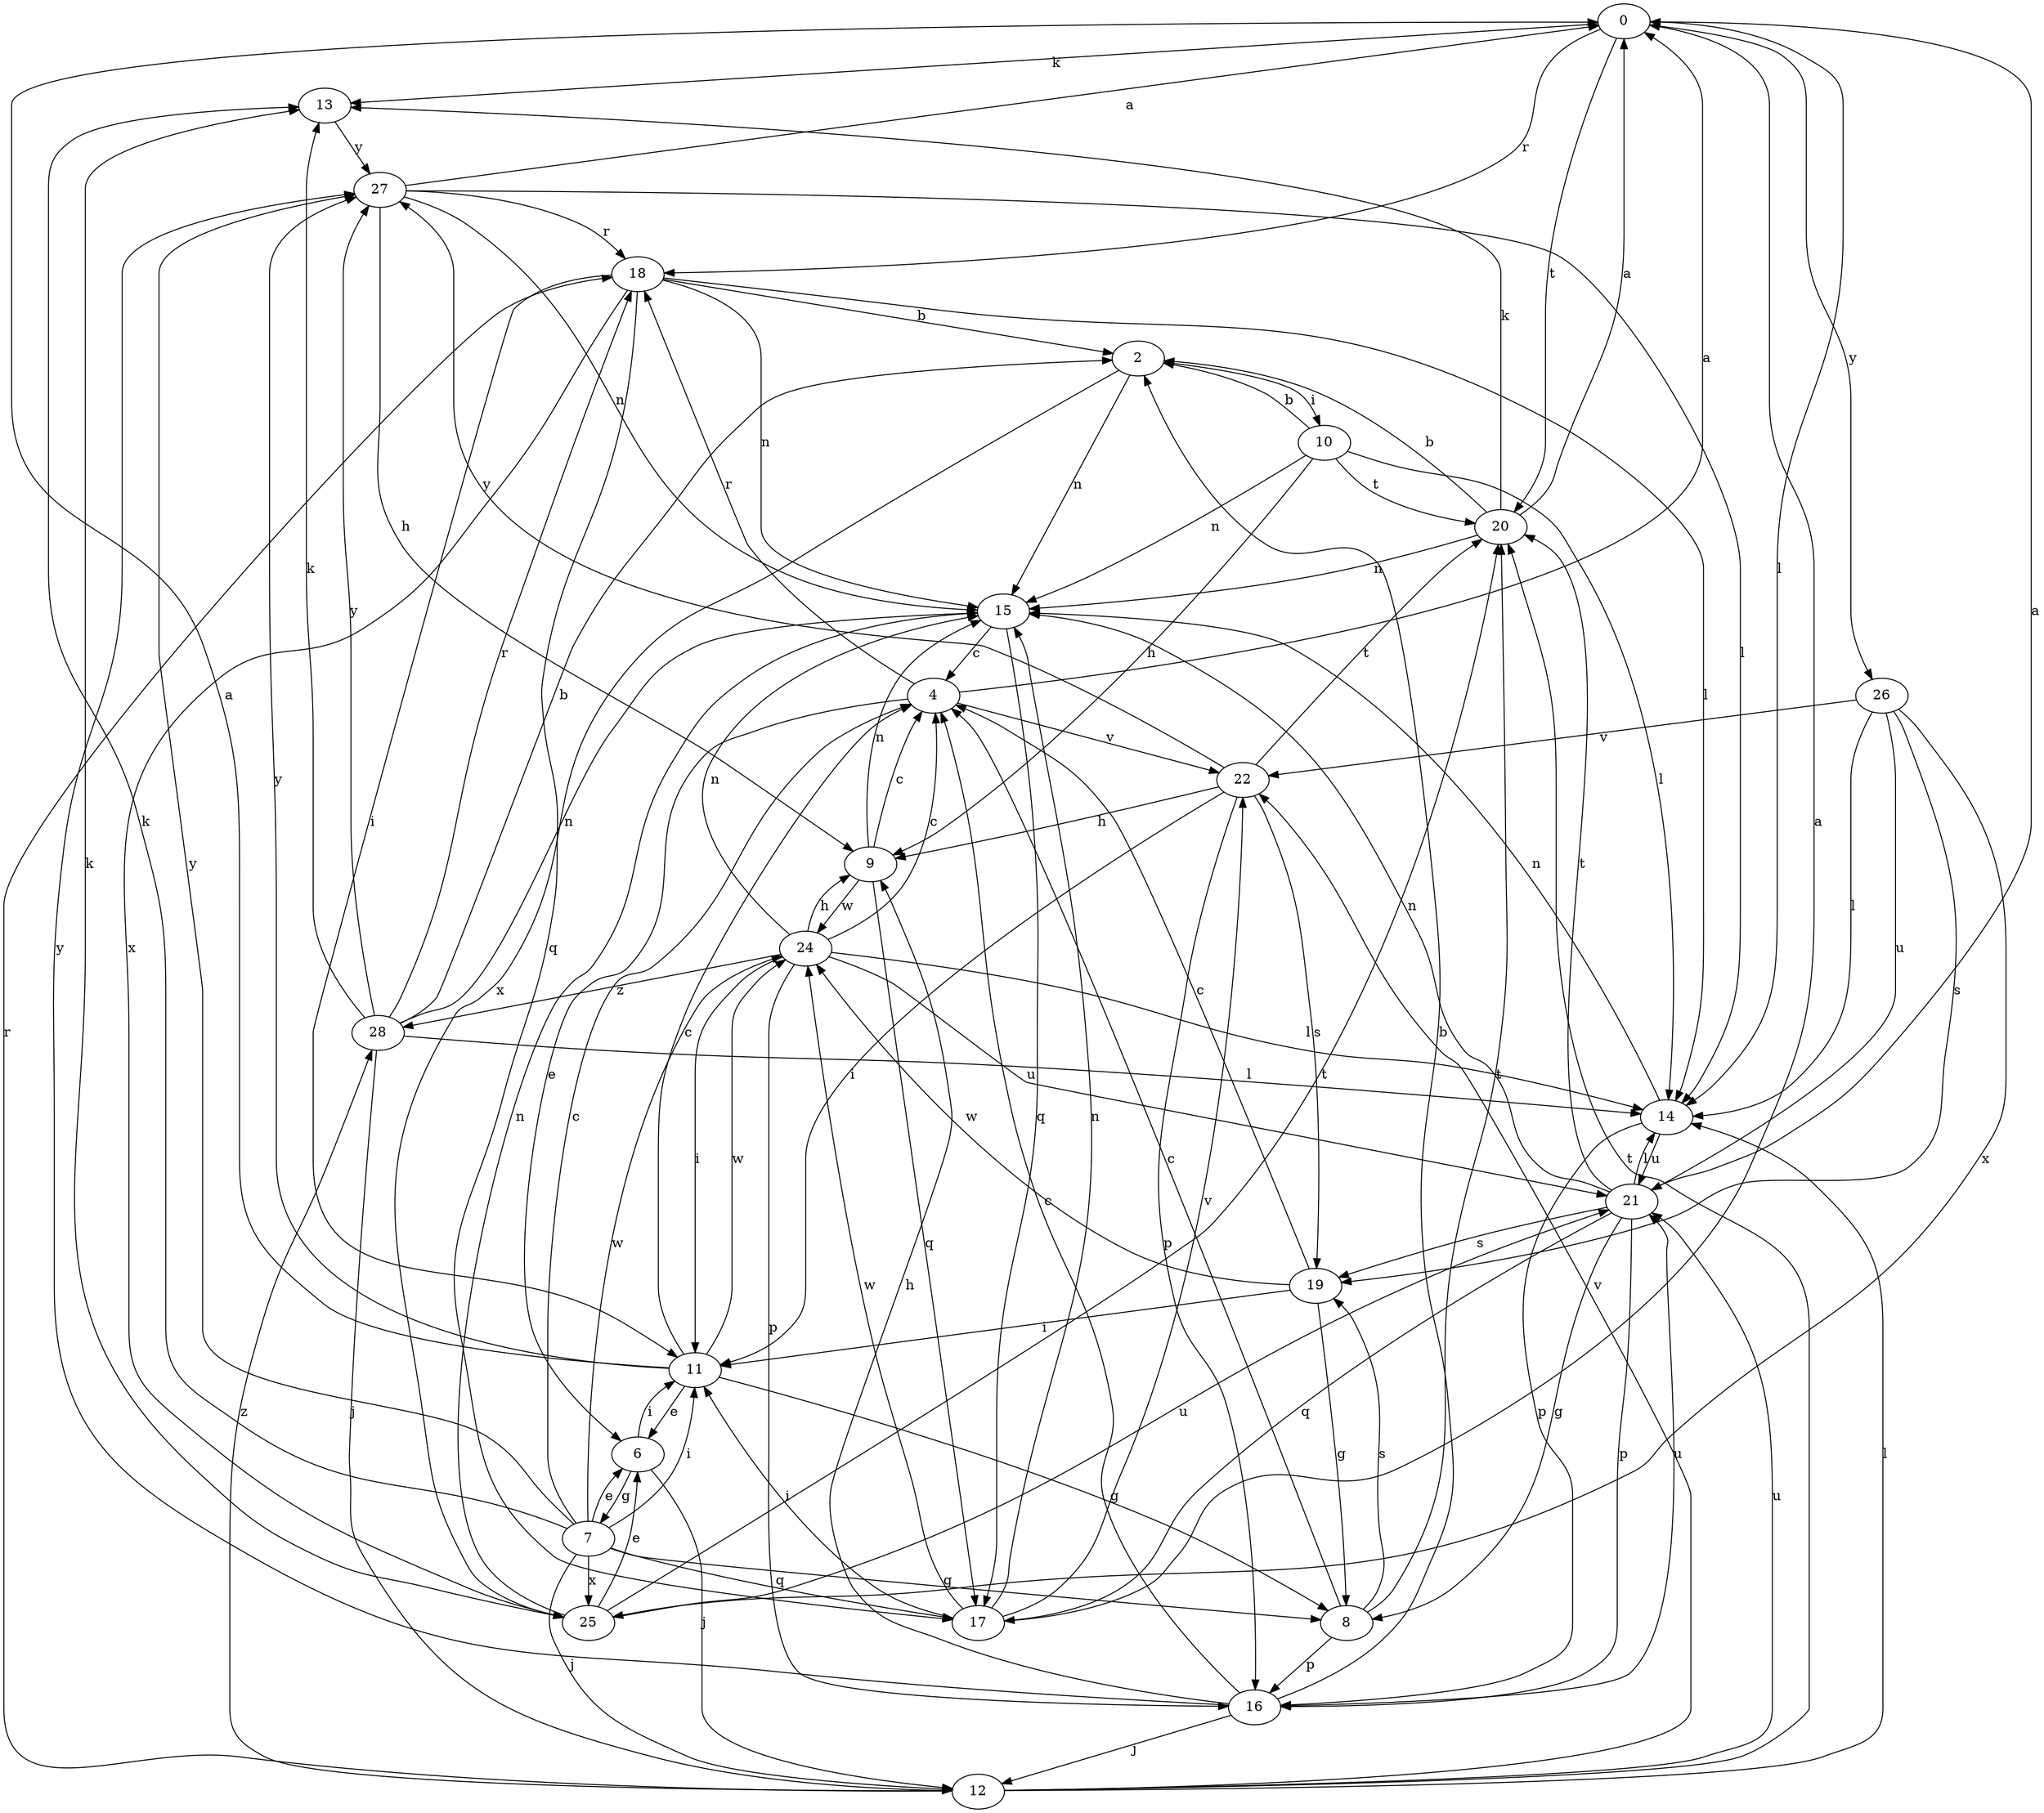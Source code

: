 strict digraph  {
0;
2;
4;
6;
7;
8;
9;
10;
11;
12;
13;
14;
15;
16;
17;
18;
19;
20;
21;
22;
24;
25;
26;
27;
28;
0 -> 13  [label=k];
0 -> 14  [label=l];
0 -> 18  [label=r];
0 -> 20  [label=t];
0 -> 26  [label=y];
2 -> 10  [label=i];
2 -> 15  [label=n];
2 -> 25  [label=x];
4 -> 0  [label=a];
4 -> 6  [label=e];
4 -> 18  [label=r];
4 -> 22  [label=v];
6 -> 7  [label=g];
6 -> 11  [label=i];
6 -> 12  [label=j];
7 -> 4  [label=c];
7 -> 6  [label=e];
7 -> 8  [label=g];
7 -> 11  [label=i];
7 -> 12  [label=j];
7 -> 13  [label=k];
7 -> 17  [label=q];
7 -> 24  [label=w];
7 -> 25  [label=x];
7 -> 27  [label=y];
8 -> 4  [label=c];
8 -> 16  [label=p];
8 -> 19  [label=s];
8 -> 20  [label=t];
9 -> 4  [label=c];
9 -> 15  [label=n];
9 -> 17  [label=q];
9 -> 24  [label=w];
10 -> 2  [label=b];
10 -> 9  [label=h];
10 -> 14  [label=l];
10 -> 15  [label=n];
10 -> 20  [label=t];
11 -> 0  [label=a];
11 -> 4  [label=c];
11 -> 6  [label=e];
11 -> 8  [label=g];
11 -> 24  [label=w];
11 -> 27  [label=y];
12 -> 14  [label=l];
12 -> 18  [label=r];
12 -> 20  [label=t];
12 -> 21  [label=u];
12 -> 22  [label=v];
12 -> 28  [label=z];
13 -> 27  [label=y];
14 -> 15  [label=n];
14 -> 16  [label=p];
14 -> 21  [label=u];
15 -> 4  [label=c];
15 -> 17  [label=q];
16 -> 2  [label=b];
16 -> 4  [label=c];
16 -> 9  [label=h];
16 -> 12  [label=j];
16 -> 21  [label=u];
16 -> 27  [label=y];
17 -> 0  [label=a];
17 -> 11  [label=i];
17 -> 15  [label=n];
17 -> 22  [label=v];
17 -> 24  [label=w];
18 -> 2  [label=b];
18 -> 11  [label=i];
18 -> 14  [label=l];
18 -> 15  [label=n];
18 -> 17  [label=q];
18 -> 25  [label=x];
19 -> 4  [label=c];
19 -> 8  [label=g];
19 -> 11  [label=i];
19 -> 24  [label=w];
20 -> 0  [label=a];
20 -> 2  [label=b];
20 -> 13  [label=k];
20 -> 15  [label=n];
21 -> 0  [label=a];
21 -> 8  [label=g];
21 -> 14  [label=l];
21 -> 15  [label=n];
21 -> 16  [label=p];
21 -> 17  [label=q];
21 -> 19  [label=s];
21 -> 20  [label=t];
22 -> 9  [label=h];
22 -> 11  [label=i];
22 -> 16  [label=p];
22 -> 19  [label=s];
22 -> 20  [label=t];
22 -> 27  [label=y];
24 -> 4  [label=c];
24 -> 9  [label=h];
24 -> 11  [label=i];
24 -> 14  [label=l];
24 -> 15  [label=n];
24 -> 16  [label=p];
24 -> 21  [label=u];
24 -> 28  [label=z];
25 -> 6  [label=e];
25 -> 13  [label=k];
25 -> 15  [label=n];
25 -> 20  [label=t];
25 -> 21  [label=u];
26 -> 14  [label=l];
26 -> 19  [label=s];
26 -> 21  [label=u];
26 -> 22  [label=v];
26 -> 25  [label=x];
27 -> 0  [label=a];
27 -> 9  [label=h];
27 -> 14  [label=l];
27 -> 15  [label=n];
27 -> 18  [label=r];
28 -> 2  [label=b];
28 -> 12  [label=j];
28 -> 13  [label=k];
28 -> 14  [label=l];
28 -> 15  [label=n];
28 -> 18  [label=r];
28 -> 27  [label=y];
}
